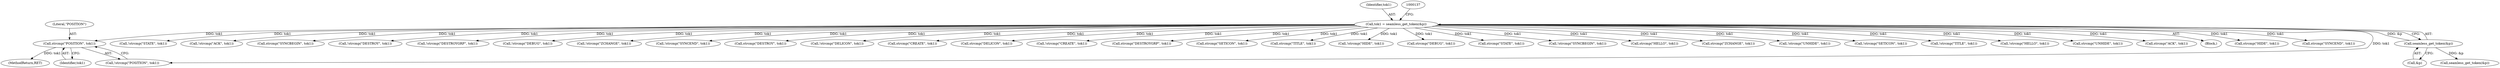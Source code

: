 digraph "0_rdesktop_4dca546d04321a610c1835010b5dad85163b65e1_14@pointer" {
"1000506" [label="(Call,strcmp(\"POSITION\", tok1))"];
"1000131" [label="(Call,tok1 = seamless_get_token(&p))"];
"1000133" [label="(Call,seamless_get_token(&p))"];
"1000688" [label="(Call,!strcmp(\"STATE\", tok1))"];
"1000833" [label="(Call,!strcmp(\"ACK\", tok1))"];
"1000754" [label="(Call,strcmp(\"SYNCBEGIN\", tok1))"];
"1000239" [label="(Call,!strcmp(\"DESTROY\", tok1))"];
"1000278" [label="(Call,!strcmp(\"DESTROYGRP\", tok1))"];
"1000507" [label="(Literal,\"POSITION\")"];
"1000505" [label="(Call,!strcmp(\"POSITION\", tok1))"];
"1000741" [label="(Call,!strcmp(\"DEBUG\", tok1))"];
"1000600" [label="(Call,!strcmp(\"ZCHANGE\", tok1))"];
"1000779" [label="(Call,!strcmp(\"SYNCEND\", tok1))"];
"1000508" [label="(Identifier,tok1)"];
"1000240" [label="(Call,strcmp(\"DESTROY\", tok1))"];
"1000450" [label="(Call,!strcmp(\"DELICON\", tok1))"];
"1000173" [label="(Call,strcmp(\"CREATE\", tok1))"];
"1000506" [label="(Call,strcmp(\"POSITION\", tok1))"];
"1000451" [label="(Call,strcmp(\"DELICON\", tok1))"];
"1000172" [label="(Call,!strcmp(\"CREATE\", tok1))"];
"1000279" [label="(Call,strcmp(\"DESTROYGRP\", tok1))"];
"1000318" [label="(Call,strcmp(\"SETICON\", tok1))"];
"1000649" [label="(Call,strcmp(\"TITLE\", tok1))"];
"1000855" [label="(Call,!strcmp(\"HIDE\", tok1))"];
"1000742" [label="(Call,strcmp(\"DEBUG\", tok1))"];
"1000689" [label="(Call,strcmp(\"STATE\", tok1))"];
"1000753" [label="(Call,!strcmp(\"SYNCBEGIN\", tok1))"];
"1000804" [label="(Call,strcmp(\"HELLO\", tok1))"];
"1000601" [label="(Call,strcmp(\"ZCHANGE\", tok1))"];
"1000131" [label="(Call,tok1 = seamless_get_token(&p))"];
"1000880" [label="(Call,!strcmp(\"UNHIDE\", tok1))"];
"1000132" [label="(Identifier,tok1)"];
"1000133" [label="(Call,seamless_get_token(&p))"];
"1000317" [label="(Call,!strcmp(\"SETICON\", tok1))"];
"1000648" [label="(Call,!strcmp(\"TITLE\", tok1))"];
"1000803" [label="(Call,!strcmp(\"HELLO\", tok1))"];
"1000881" [label="(Call,strcmp(\"UNHIDE\", tok1))"];
"1000834" [label="(Call,strcmp(\"ACK\", tok1))"];
"1000104" [label="(Block,)"];
"1000134" [label="(Call,&p)"];
"1000856" [label="(Call,strcmp(\"HIDE\", tok1))"];
"1000138" [label="(Call,seamless_get_token(&p))"];
"1000780" [label="(Call,strcmp(\"SYNCEND\", tok1))"];
"1000907" [label="(MethodReturn,RET)"];
"1000506" -> "1000505"  [label="AST: "];
"1000506" -> "1000508"  [label="CFG: "];
"1000507" -> "1000506"  [label="AST: "];
"1000508" -> "1000506"  [label="AST: "];
"1000505" -> "1000506"  [label="CFG: "];
"1000506" -> "1000907"  [label="DDG: tok1"];
"1000131" -> "1000506"  [label="DDG: tok1"];
"1000131" -> "1000104"  [label="AST: "];
"1000131" -> "1000133"  [label="CFG: "];
"1000132" -> "1000131"  [label="AST: "];
"1000133" -> "1000131"  [label="AST: "];
"1000137" -> "1000131"  [label="CFG: "];
"1000133" -> "1000131"  [label="DDG: &p"];
"1000131" -> "1000172"  [label="DDG: tok1"];
"1000131" -> "1000173"  [label="DDG: tok1"];
"1000131" -> "1000239"  [label="DDG: tok1"];
"1000131" -> "1000240"  [label="DDG: tok1"];
"1000131" -> "1000278"  [label="DDG: tok1"];
"1000131" -> "1000279"  [label="DDG: tok1"];
"1000131" -> "1000317"  [label="DDG: tok1"];
"1000131" -> "1000318"  [label="DDG: tok1"];
"1000131" -> "1000450"  [label="DDG: tok1"];
"1000131" -> "1000451"  [label="DDG: tok1"];
"1000131" -> "1000505"  [label="DDG: tok1"];
"1000131" -> "1000600"  [label="DDG: tok1"];
"1000131" -> "1000601"  [label="DDG: tok1"];
"1000131" -> "1000648"  [label="DDG: tok1"];
"1000131" -> "1000649"  [label="DDG: tok1"];
"1000131" -> "1000688"  [label="DDG: tok1"];
"1000131" -> "1000689"  [label="DDG: tok1"];
"1000131" -> "1000741"  [label="DDG: tok1"];
"1000131" -> "1000742"  [label="DDG: tok1"];
"1000131" -> "1000753"  [label="DDG: tok1"];
"1000131" -> "1000754"  [label="DDG: tok1"];
"1000131" -> "1000779"  [label="DDG: tok1"];
"1000131" -> "1000780"  [label="DDG: tok1"];
"1000131" -> "1000803"  [label="DDG: tok1"];
"1000131" -> "1000804"  [label="DDG: tok1"];
"1000131" -> "1000833"  [label="DDG: tok1"];
"1000131" -> "1000834"  [label="DDG: tok1"];
"1000131" -> "1000855"  [label="DDG: tok1"];
"1000131" -> "1000856"  [label="DDG: tok1"];
"1000131" -> "1000880"  [label="DDG: tok1"];
"1000131" -> "1000881"  [label="DDG: tok1"];
"1000133" -> "1000134"  [label="CFG: "];
"1000134" -> "1000133"  [label="AST: "];
"1000133" -> "1000138"  [label="DDG: &p"];
}
